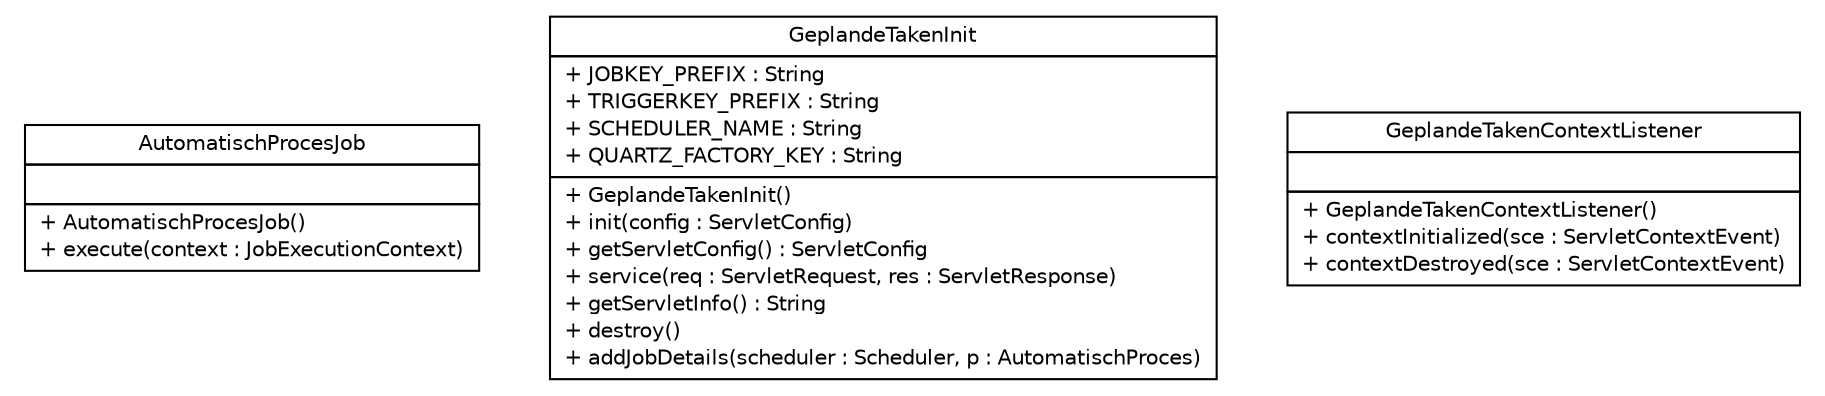 #!/usr/local/bin/dot
#
# Class diagram 
# Generated by UMLGraph version R5_6-24-gf6e263 (http://www.umlgraph.org/)
#

digraph G {
	edge [fontname="Helvetica",fontsize=10,labelfontname="Helvetica",labelfontsize=10];
	node [fontname="Helvetica",fontsize=10,shape=plaintext];
	nodesep=0.25;
	ranksep=0.5;
	// nl.b3p.brmo.service.jobs.AutomatischProcesJob
	c111 [label=<<table title="nl.b3p.brmo.service.jobs.AutomatischProcesJob" border="0" cellborder="1" cellspacing="0" cellpadding="2" port="p" href="./AutomatischProcesJob.html">
		<tr><td><table border="0" cellspacing="0" cellpadding="1">
<tr><td align="center" balign="center"> AutomatischProcesJob </td></tr>
		</table></td></tr>
		<tr><td><table border="0" cellspacing="0" cellpadding="1">
<tr><td align="left" balign="left">  </td></tr>
		</table></td></tr>
		<tr><td><table border="0" cellspacing="0" cellpadding="1">
<tr><td align="left" balign="left"> + AutomatischProcesJob() </td></tr>
<tr><td align="left" balign="left"> + execute(context : JobExecutionContext) </td></tr>
		</table></td></tr>
		</table>>, URL="./AutomatischProcesJob.html", fontname="Helvetica", fontcolor="black", fontsize=10.0];
	// nl.b3p.brmo.service.jobs.GeplandeTakenInit
	c112 [label=<<table title="nl.b3p.brmo.service.jobs.GeplandeTakenInit" border="0" cellborder="1" cellspacing="0" cellpadding="2" port="p" href="./GeplandeTakenInit.html">
		<tr><td><table border="0" cellspacing="0" cellpadding="1">
<tr><td align="center" balign="center"> GeplandeTakenInit </td></tr>
		</table></td></tr>
		<tr><td><table border="0" cellspacing="0" cellpadding="1">
<tr><td align="left" balign="left"> + JOBKEY_PREFIX : String </td></tr>
<tr><td align="left" balign="left"> + TRIGGERKEY_PREFIX : String </td></tr>
<tr><td align="left" balign="left"> + SCHEDULER_NAME : String </td></tr>
<tr><td align="left" balign="left"> + QUARTZ_FACTORY_KEY : String </td></tr>
		</table></td></tr>
		<tr><td><table border="0" cellspacing="0" cellpadding="1">
<tr><td align="left" balign="left"> + GeplandeTakenInit() </td></tr>
<tr><td align="left" balign="left"> + init(config : ServletConfig) </td></tr>
<tr><td align="left" balign="left"> + getServletConfig() : ServletConfig </td></tr>
<tr><td align="left" balign="left"> + service(req : ServletRequest, res : ServletResponse) </td></tr>
<tr><td align="left" balign="left"> + getServletInfo() : String </td></tr>
<tr><td align="left" balign="left"> + destroy() </td></tr>
<tr><td align="left" balign="left"> + addJobDetails(scheduler : Scheduler, p : AutomatischProces) </td></tr>
		</table></td></tr>
		</table>>, URL="./GeplandeTakenInit.html", fontname="Helvetica", fontcolor="black", fontsize=10.0];
	// nl.b3p.brmo.service.jobs.GeplandeTakenContextListener
	c113 [label=<<table title="nl.b3p.brmo.service.jobs.GeplandeTakenContextListener" border="0" cellborder="1" cellspacing="0" cellpadding="2" port="p" href="./GeplandeTakenContextListener.html">
		<tr><td><table border="0" cellspacing="0" cellpadding="1">
<tr><td align="center" balign="center"> GeplandeTakenContextListener </td></tr>
		</table></td></tr>
		<tr><td><table border="0" cellspacing="0" cellpadding="1">
<tr><td align="left" balign="left">  </td></tr>
		</table></td></tr>
		<tr><td><table border="0" cellspacing="0" cellpadding="1">
<tr><td align="left" balign="left"> + GeplandeTakenContextListener() </td></tr>
<tr><td align="left" balign="left"> + contextInitialized(sce : ServletContextEvent) </td></tr>
<tr><td align="left" balign="left"> + contextDestroyed(sce : ServletContextEvent) </td></tr>
		</table></td></tr>
		</table>>, URL="./GeplandeTakenContextListener.html", fontname="Helvetica", fontcolor="black", fontsize=10.0];
}


